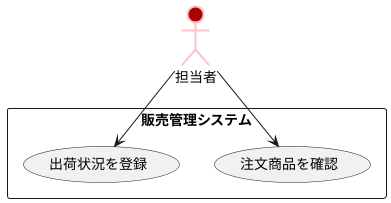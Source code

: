 @startuml 盛岡
   actor 担当者 #AA0000;line:Pink;line.bold;
rectangle 販売管理システム{
    usecase 注文商品を確認
    usecase 出荷状況を登録
}

担当者-->注文商品を確認
担当者-->出荷状況を登録
@enduml

